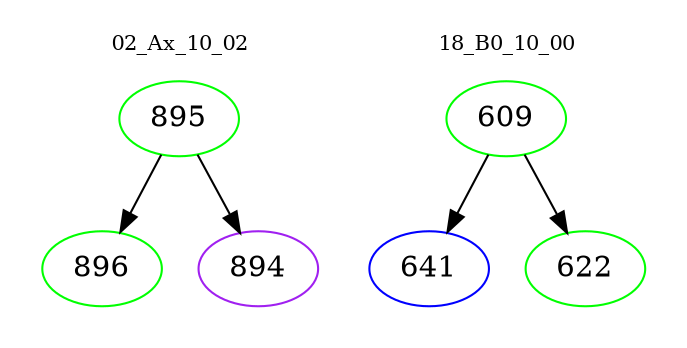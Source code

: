 digraph{
subgraph cluster_0 {
color = white
label = "02_Ax_10_02";
fontsize=10;
T0_895 [label="895", color="green"]
T0_895 -> T0_896 [color="black"]
T0_896 [label="896", color="green"]
T0_895 -> T0_894 [color="black"]
T0_894 [label="894", color="purple"]
}
subgraph cluster_1 {
color = white
label = "18_B0_10_00";
fontsize=10;
T1_609 [label="609", color="green"]
T1_609 -> T1_641 [color="black"]
T1_641 [label="641", color="blue"]
T1_609 -> T1_622 [color="black"]
T1_622 [label="622", color="green"]
}
}
